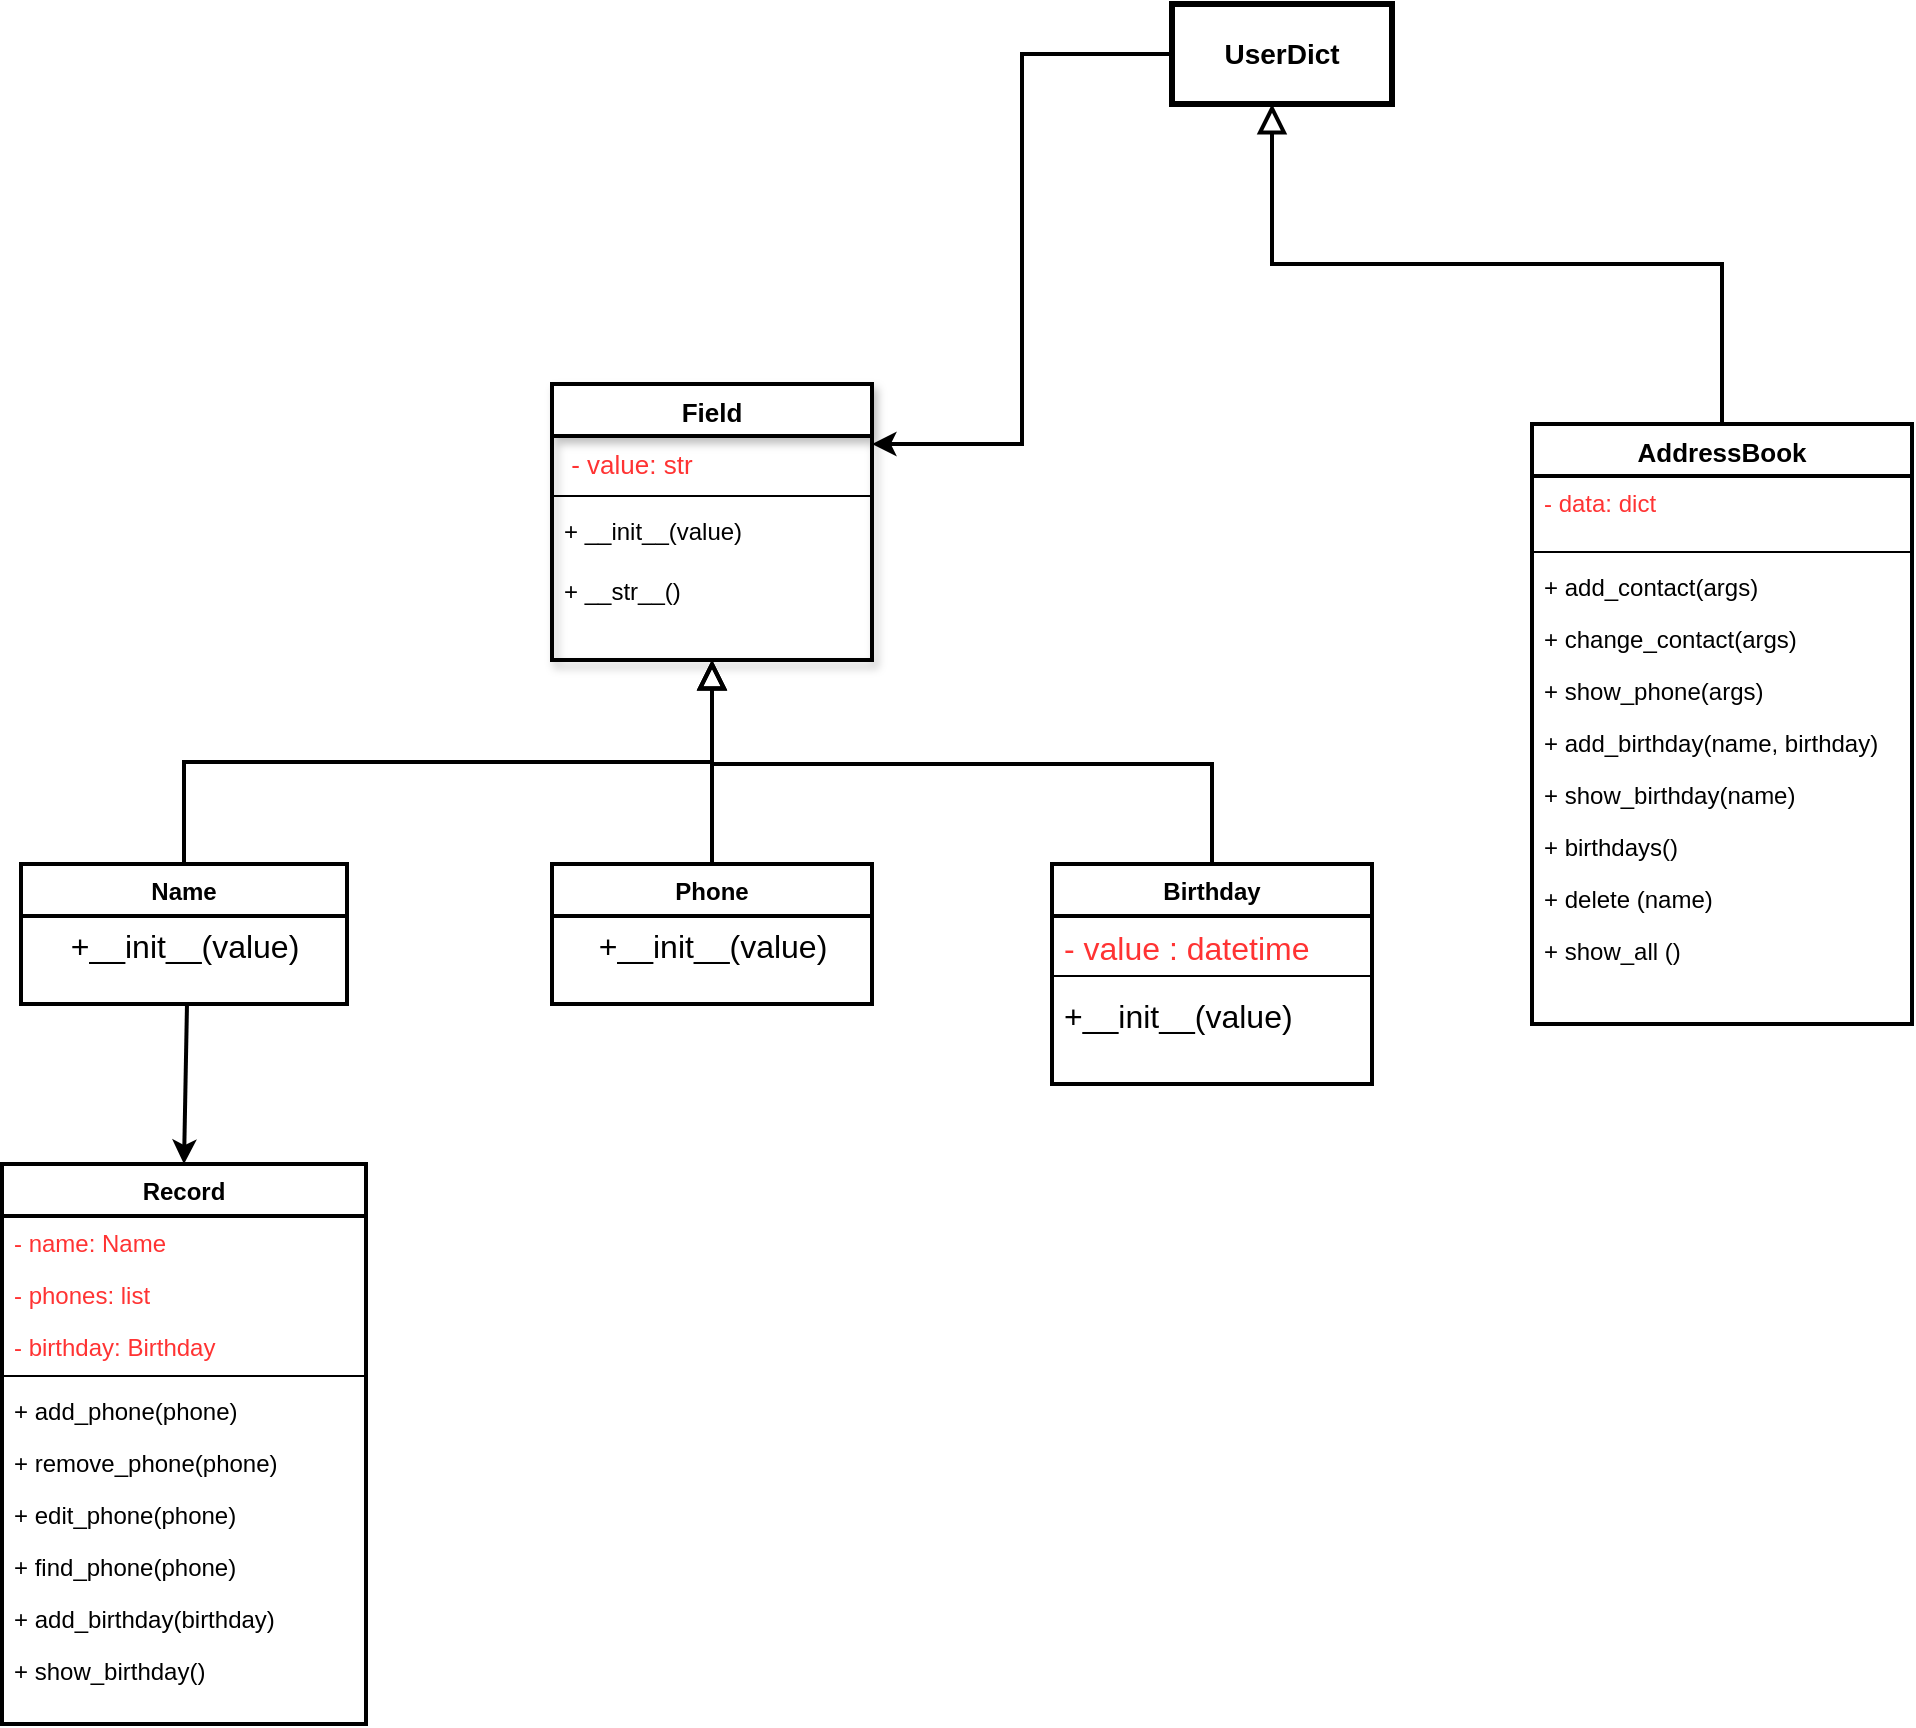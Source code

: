 <mxfile version="24.0.4" type="device">
  <diagram id="C5RBs43oDa-KdzZeNtuy" name="Page-1">
    <mxGraphModel dx="1147" dy="627" grid="1" gridSize="10" guides="1" tooltips="1" connect="1" arrows="1" fold="1" page="1" pageScale="1" pageWidth="827" pageHeight="1169" math="0" shadow="0">
      <root>
        <mxCell id="WIyWlLk6GJQsqaUBKTNV-0" />
        <mxCell id="WIyWlLk6GJQsqaUBKTNV-1" parent="WIyWlLk6GJQsqaUBKTNV-0" />
        <mxCell id="6ButkEsAmWv3XfVS1BKQ-1" value="Field" style="swimlane;fontStyle=1;align=center;verticalAlign=top;childLayout=stackLayout;horizontal=1;startSize=26;horizontalStack=0;resizeParent=1;resizeLast=0;collapsible=1;marginBottom=0;rounded=0;shadow=1;strokeWidth=2;fontSize=13;" vertex="1" parent="WIyWlLk6GJQsqaUBKTNV-1">
          <mxGeometry x="920" y="520" width="160" height="138" as="geometry">
            <mxRectangle x="230" y="140" width="160" height="26" as="alternateBounds" />
          </mxGeometry>
        </mxCell>
        <mxCell id="6ButkEsAmWv3XfVS1BKQ-2" value=" - value: str    " style="text;align=left;verticalAlign=top;spacingLeft=4;spacingRight=4;overflow=hidden;rotatable=0;points=[[0,0.5],[1,0.5]];portConstraint=eastwest;fontSize=13;fontColor=#FF3333;" vertex="1" parent="6ButkEsAmWv3XfVS1BKQ-1">
          <mxGeometry y="26" width="160" height="26" as="geometry" />
        </mxCell>
        <mxCell id="6ButkEsAmWv3XfVS1BKQ-5" value="" style="line;html=1;strokeWidth=1;align=left;verticalAlign=middle;spacingTop=-1;spacingLeft=3;spacingRight=3;rotatable=0;labelPosition=right;points=[];portConstraint=eastwest;" vertex="1" parent="6ButkEsAmWv3XfVS1BKQ-1">
          <mxGeometry y="52" width="160" height="8" as="geometry" />
        </mxCell>
        <mxCell id="6ButkEsAmWv3XfVS1BKQ-6" value="+ __init__(value)               &#xa;" style="text;align=left;verticalAlign=top;spacingLeft=4;spacingRight=4;overflow=hidden;rotatable=0;points=[[0,0.5],[1,0.5]];portConstraint=eastwest;" vertex="1" parent="6ButkEsAmWv3XfVS1BKQ-1">
          <mxGeometry y="60" width="160" height="30" as="geometry" />
        </mxCell>
        <mxCell id="6ButkEsAmWv3XfVS1BKQ-36" value="+ __str__()" style="text;align=left;verticalAlign=top;spacingLeft=4;spacingRight=4;overflow=hidden;rotatable=0;points=[[0,0.5],[1,0.5]];portConstraint=eastwest;" vertex="1" parent="6ButkEsAmWv3XfVS1BKQ-1">
          <mxGeometry y="90" width="160" height="30" as="geometry" />
        </mxCell>
        <mxCell id="6ButkEsAmWv3XfVS1BKQ-7" value="Name" style="swimlane;fontStyle=1;align=center;verticalAlign=top;childLayout=stackLayout;horizontal=1;startSize=26;horizontalStack=0;resizeParent=1;resizeLast=0;collapsible=1;marginBottom=0;rounded=0;shadow=0;strokeWidth=2;" vertex="1" parent="WIyWlLk6GJQsqaUBKTNV-1">
          <mxGeometry x="654.5" y="760" width="163" height="70" as="geometry">
            <mxRectangle x="130" y="380" width="160" height="26" as="alternateBounds" />
          </mxGeometry>
        </mxCell>
        <mxCell id="6ButkEsAmWv3XfVS1BKQ-40" value="&lt;font style=&quot;font-size: 16px;&quot;&gt;+__init__(value)&lt;/font&gt;" style="text;html=1;align=center;verticalAlign=middle;resizable=0;points=[];autosize=1;strokeColor=none;fillColor=none;" vertex="1" parent="6ButkEsAmWv3XfVS1BKQ-7">
          <mxGeometry y="26" width="163" height="30" as="geometry" />
        </mxCell>
        <mxCell id="6ButkEsAmWv3XfVS1BKQ-71" value="" style="endArrow=classic;html=1;rounded=0;entryX=0.5;entryY=0;entryDx=0;entryDy=0;strokeWidth=2;" edge="1" parent="6ButkEsAmWv3XfVS1BKQ-7" target="6ButkEsAmWv3XfVS1BKQ-55">
          <mxGeometry width="50" height="50" relative="1" as="geometry">
            <mxPoint x="83" y="70" as="sourcePoint" />
            <mxPoint x="133" y="20" as="targetPoint" />
          </mxGeometry>
        </mxCell>
        <mxCell id="6ButkEsAmWv3XfVS1BKQ-13" value="" style="endArrow=block;endSize=10;endFill=0;shadow=0;strokeWidth=2;rounded=0;curved=0;edgeStyle=elbowEdgeStyle;elbow=vertical;" edge="1" parent="WIyWlLk6GJQsqaUBKTNV-1" source="6ButkEsAmWv3XfVS1BKQ-7" target="6ButkEsAmWv3XfVS1BKQ-1">
          <mxGeometry width="160" relative="1" as="geometry">
            <mxPoint x="900" y="603" as="sourcePoint" />
            <mxPoint x="900" y="603" as="targetPoint" />
          </mxGeometry>
        </mxCell>
        <mxCell id="6ButkEsAmWv3XfVS1BKQ-14" value="Phone" style="swimlane;fontStyle=1;align=center;verticalAlign=top;childLayout=stackLayout;horizontal=1;startSize=26;horizontalStack=0;resizeParent=1;resizeLast=0;collapsible=1;marginBottom=0;rounded=0;shadow=0;strokeWidth=2;" vertex="1" parent="WIyWlLk6GJQsqaUBKTNV-1">
          <mxGeometry x="920" y="760" width="160" height="70" as="geometry">
            <mxRectangle x="1030" y="760" width="170" height="26" as="alternateBounds" />
          </mxGeometry>
        </mxCell>
        <mxCell id="6ButkEsAmWv3XfVS1BKQ-41" value="&lt;font style=&quot;font-size: 16px;&quot;&gt;+__init__(value)&lt;/font&gt;" style="text;html=1;align=center;verticalAlign=middle;resizable=0;points=[];autosize=1;strokeColor=none;fillColor=none;" vertex="1" parent="6ButkEsAmWv3XfVS1BKQ-14">
          <mxGeometry y="26" width="160" height="30" as="geometry" />
        </mxCell>
        <mxCell id="6ButkEsAmWv3XfVS1BKQ-17" value="" style="endArrow=block;endSize=10;endFill=0;shadow=0;strokeWidth=2;rounded=0;curved=0;edgeStyle=elbowEdgeStyle;elbow=vertical;" edge="1" parent="WIyWlLk6GJQsqaUBKTNV-1" source="6ButkEsAmWv3XfVS1BKQ-14" target="6ButkEsAmWv3XfVS1BKQ-1">
          <mxGeometry width="160" relative="1" as="geometry">
            <mxPoint x="910" y="773" as="sourcePoint" />
            <mxPoint x="1010" y="671" as="targetPoint" />
          </mxGeometry>
        </mxCell>
        <mxCell id="6ButkEsAmWv3XfVS1BKQ-18" value="AddressBook" style="swimlane;fontStyle=1;align=center;verticalAlign=top;childLayout=stackLayout;horizontal=1;startSize=26;horizontalStack=0;resizeParent=1;resizeLast=0;collapsible=1;marginBottom=0;rounded=0;shadow=0;strokeWidth=2;fontSize=13;" vertex="1" parent="WIyWlLk6GJQsqaUBKTNV-1">
          <mxGeometry x="1410" y="540" width="190" height="300" as="geometry">
            <mxRectangle x="550" y="140" width="160" height="26" as="alternateBounds" />
          </mxGeometry>
        </mxCell>
        <mxCell id="6ButkEsAmWv3XfVS1BKQ-19" value="- data: dict" style="text;align=left;verticalAlign=top;spacingLeft=4;spacingRight=4;overflow=hidden;rotatable=0;points=[[0,0.5],[1,0.5]];portConstraint=eastwest;fontColor=#FF3333;" vertex="1" parent="6ButkEsAmWv3XfVS1BKQ-18">
          <mxGeometry y="26" width="190" height="34" as="geometry" />
        </mxCell>
        <mxCell id="6ButkEsAmWv3XfVS1BKQ-24" value="" style="line;html=1;strokeWidth=1;align=left;verticalAlign=middle;spacingTop=-1;spacingLeft=3;spacingRight=3;rotatable=0;labelPosition=right;points=[];portConstraint=eastwest;" vertex="1" parent="6ButkEsAmWv3XfVS1BKQ-18">
          <mxGeometry y="60" width="190" height="8" as="geometry" />
        </mxCell>
        <mxCell id="6ButkEsAmWv3XfVS1BKQ-25" value="+ add_contact(args)" style="text;align=left;verticalAlign=top;spacingLeft=4;spacingRight=4;overflow=hidden;rotatable=0;points=[[0,0.5],[1,0.5]];portConstraint=eastwest;" vertex="1" parent="6ButkEsAmWv3XfVS1BKQ-18">
          <mxGeometry y="68" width="190" height="26" as="geometry" />
        </mxCell>
        <mxCell id="6ButkEsAmWv3XfVS1BKQ-26" value="+ change_contact(args)" style="text;align=left;verticalAlign=top;spacingLeft=4;spacingRight=4;overflow=hidden;rotatable=0;points=[[0,0.5],[1,0.5]];portConstraint=eastwest;" vertex="1" parent="6ButkEsAmWv3XfVS1BKQ-18">
          <mxGeometry y="94" width="190" height="26" as="geometry" />
        </mxCell>
        <mxCell id="6ButkEsAmWv3XfVS1BKQ-42" value="+ show_phone(args)" style="text;align=left;verticalAlign=top;spacingLeft=4;spacingRight=4;overflow=hidden;rotatable=0;points=[[0,0.5],[1,0.5]];portConstraint=eastwest;" vertex="1" parent="6ButkEsAmWv3XfVS1BKQ-18">
          <mxGeometry y="120" width="190" height="26" as="geometry" />
        </mxCell>
        <mxCell id="6ButkEsAmWv3XfVS1BKQ-43" value="+ add_birthday(name, birthday)" style="text;align=left;verticalAlign=top;spacingLeft=4;spacingRight=4;overflow=hidden;rotatable=0;points=[[0,0.5],[1,0.5]];portConstraint=eastwest;" vertex="1" parent="6ButkEsAmWv3XfVS1BKQ-18">
          <mxGeometry y="146" width="190" height="26" as="geometry" />
        </mxCell>
        <mxCell id="6ButkEsAmWv3XfVS1BKQ-44" value="+ show_birthday(name)" style="text;align=left;verticalAlign=top;spacingLeft=4;spacingRight=4;overflow=hidden;rotatable=0;points=[[0,0.5],[1,0.5]];portConstraint=eastwest;" vertex="1" parent="6ButkEsAmWv3XfVS1BKQ-18">
          <mxGeometry y="172" width="190" height="26" as="geometry" />
        </mxCell>
        <mxCell id="6ButkEsAmWv3XfVS1BKQ-45" value="+ birthdays()" style="text;align=left;verticalAlign=top;spacingLeft=4;spacingRight=4;overflow=hidden;rotatable=0;points=[[0,0.5],[1,0.5]];portConstraint=eastwest;" vertex="1" parent="6ButkEsAmWv3XfVS1BKQ-18">
          <mxGeometry y="198" width="190" height="26" as="geometry" />
        </mxCell>
        <mxCell id="6ButkEsAmWv3XfVS1BKQ-46" value="+ delete (name)" style="text;align=left;verticalAlign=top;spacingLeft=4;spacingRight=4;overflow=hidden;rotatable=0;points=[[0,0.5],[1,0.5]];portConstraint=eastwest;" vertex="1" parent="6ButkEsAmWv3XfVS1BKQ-18">
          <mxGeometry y="224" width="190" height="26" as="geometry" />
        </mxCell>
        <mxCell id="6ButkEsAmWv3XfVS1BKQ-47" value="+ show_all ()" style="text;align=left;verticalAlign=top;spacingLeft=4;spacingRight=4;overflow=hidden;rotatable=0;points=[[0,0.5],[1,0.5]];portConstraint=eastwest;" vertex="1" parent="6ButkEsAmWv3XfVS1BKQ-18">
          <mxGeometry y="250" width="190" height="38" as="geometry" />
        </mxCell>
        <mxCell id="6ButkEsAmWv3XfVS1BKQ-55" value="Record" style="swimlane;fontStyle=1;align=center;verticalAlign=top;childLayout=stackLayout;horizontal=1;startSize=26;horizontalStack=0;resizeParent=1;resizeLast=0;collapsible=1;marginBottom=0;rounded=0;shadow=0;strokeWidth=2;" vertex="1" parent="WIyWlLk6GJQsqaUBKTNV-1">
          <mxGeometry x="645" y="910" width="182" height="280" as="geometry">
            <mxRectangle x="550" y="140" width="160" height="26" as="alternateBounds" />
          </mxGeometry>
        </mxCell>
        <mxCell id="6ButkEsAmWv3XfVS1BKQ-56" value="- name: Name" style="text;align=left;verticalAlign=top;spacingLeft=4;spacingRight=4;overflow=hidden;rotatable=0;points=[[0,0.5],[1,0.5]];portConstraint=eastwest;fontColor=#FF3333;" vertex="1" parent="6ButkEsAmWv3XfVS1BKQ-55">
          <mxGeometry y="26" width="182" height="26" as="geometry" />
        </mxCell>
        <mxCell id="6ButkEsAmWv3XfVS1BKQ-69" value="- phones: list" style="text;align=left;verticalAlign=top;spacingLeft=4;spacingRight=4;overflow=hidden;rotatable=0;points=[[0,0.5],[1,0.5]];portConstraint=eastwest;fontColor=#FF3333;" vertex="1" parent="6ButkEsAmWv3XfVS1BKQ-55">
          <mxGeometry y="52" width="182" height="26" as="geometry" />
        </mxCell>
        <mxCell id="6ButkEsAmWv3XfVS1BKQ-70" value="- birthday: Birthday" style="text;align=left;verticalAlign=top;spacingLeft=4;spacingRight=4;overflow=hidden;rotatable=0;points=[[0,0.5],[1,0.5]];portConstraint=eastwest;fontColor=#FF3333;" vertex="1" parent="6ButkEsAmWv3XfVS1BKQ-55">
          <mxGeometry y="78" width="182" height="24" as="geometry" />
        </mxCell>
        <mxCell id="6ButkEsAmWv3XfVS1BKQ-57" value="" style="line;html=1;strokeWidth=1;align=left;verticalAlign=middle;spacingTop=-1;spacingLeft=3;spacingRight=3;rotatable=0;labelPosition=right;points=[];portConstraint=eastwest;" vertex="1" parent="6ButkEsAmWv3XfVS1BKQ-55">
          <mxGeometry y="102" width="182" height="8" as="geometry" />
        </mxCell>
        <mxCell id="6ButkEsAmWv3XfVS1BKQ-58" value="+ add_phone(phone)" style="text;align=left;verticalAlign=top;spacingLeft=4;spacingRight=4;overflow=hidden;rotatable=0;points=[[0,0.5],[1,0.5]];portConstraint=eastwest;" vertex="1" parent="6ButkEsAmWv3XfVS1BKQ-55">
          <mxGeometry y="110" width="182" height="26" as="geometry" />
        </mxCell>
        <mxCell id="6ButkEsAmWv3XfVS1BKQ-59" value="+ remove_phone(phone)" style="text;align=left;verticalAlign=top;spacingLeft=4;spacingRight=4;overflow=hidden;rotatable=0;points=[[0,0.5],[1,0.5]];portConstraint=eastwest;" vertex="1" parent="6ButkEsAmWv3XfVS1BKQ-55">
          <mxGeometry y="136" width="182" height="26" as="geometry" />
        </mxCell>
        <mxCell id="6ButkEsAmWv3XfVS1BKQ-60" value="+ edit_phone(phone)" style="text;align=left;verticalAlign=top;spacingLeft=4;spacingRight=4;overflow=hidden;rotatable=0;points=[[0,0.5],[1,0.5]];portConstraint=eastwest;" vertex="1" parent="6ButkEsAmWv3XfVS1BKQ-55">
          <mxGeometry y="162" width="182" height="26" as="geometry" />
        </mxCell>
        <mxCell id="6ButkEsAmWv3XfVS1BKQ-61" value="+ find_phone(phone)" style="text;align=left;verticalAlign=top;spacingLeft=4;spacingRight=4;overflow=hidden;rotatable=0;points=[[0,0.5],[1,0.5]];portConstraint=eastwest;" vertex="1" parent="6ButkEsAmWv3XfVS1BKQ-55">
          <mxGeometry y="188" width="182" height="26" as="geometry" />
        </mxCell>
        <mxCell id="6ButkEsAmWv3XfVS1BKQ-62" value="+ add_birthday(birthday)" style="text;align=left;verticalAlign=top;spacingLeft=4;spacingRight=4;overflow=hidden;rotatable=0;points=[[0,0.5],[1,0.5]];portConstraint=eastwest;" vertex="1" parent="6ButkEsAmWv3XfVS1BKQ-55">
          <mxGeometry y="214" width="182" height="26" as="geometry" />
        </mxCell>
        <mxCell id="6ButkEsAmWv3XfVS1BKQ-63" value="+ show_birthday()" style="text;align=left;verticalAlign=top;spacingLeft=4;spacingRight=4;overflow=hidden;rotatable=0;points=[[0,0.5],[1,0.5]];portConstraint=eastwest;" vertex="1" parent="6ButkEsAmWv3XfVS1BKQ-55">
          <mxGeometry y="240" width="182" height="26" as="geometry" />
        </mxCell>
        <mxCell id="6ButkEsAmWv3XfVS1BKQ-74" style="edgeStyle=orthogonalEdgeStyle;rounded=0;orthogonalLoop=1;jettySize=auto;html=1;entryX=1;entryY=0.154;entryDx=0;entryDy=0;entryPerimeter=0;exitX=0;exitY=0.5;exitDx=0;exitDy=0;strokeWidth=2;" edge="1" parent="WIyWlLk6GJQsqaUBKTNV-1" source="6ButkEsAmWv3XfVS1BKQ-83" target="6ButkEsAmWv3XfVS1BKQ-2">
          <mxGeometry relative="1" as="geometry">
            <mxPoint x="1140" y="434" as="sourcePoint" />
            <mxPoint x="1021" y="514" as="targetPoint" />
          </mxGeometry>
        </mxCell>
        <mxCell id="6ButkEsAmWv3XfVS1BKQ-75" value="&lt;span style=&quot;text-wrap: nowrap;&quot;&gt;Birthday&lt;/span&gt;" style="swimlane;fontStyle=1;align=center;verticalAlign=top;childLayout=stackLayout;horizontal=1;startSize=26;horizontalStack=0;resizeParent=1;resizeParentMax=0;resizeLast=0;collapsible=1;marginBottom=0;whiteSpace=wrap;html=1;strokeWidth=2;" vertex="1" parent="WIyWlLk6GJQsqaUBKTNV-1">
          <mxGeometry x="1170" y="760" width="160" height="110" as="geometry" />
        </mxCell>
        <mxCell id="6ButkEsAmWv3XfVS1BKQ-76" value="&lt;font color=&quot;#ff3333&quot; style=&quot;font-size: 16px;&quot;&gt;- value : datetime&lt;/font&gt;" style="text;strokeColor=none;fillColor=none;align=left;verticalAlign=top;spacingLeft=4;spacingRight=4;overflow=hidden;rotatable=0;points=[[0,0.5],[1,0.5]];portConstraint=eastwest;whiteSpace=wrap;html=1;" vertex="1" parent="6ButkEsAmWv3XfVS1BKQ-75">
          <mxGeometry y="26" width="160" height="26" as="geometry" />
        </mxCell>
        <mxCell id="6ButkEsAmWv3XfVS1BKQ-77" value="" style="line;strokeWidth=1;fillColor=none;align=left;verticalAlign=middle;spacingTop=-1;spacingLeft=3;spacingRight=3;rotatable=0;labelPosition=right;points=[];portConstraint=eastwest;strokeColor=inherit;" vertex="1" parent="6ButkEsAmWv3XfVS1BKQ-75">
          <mxGeometry y="52" width="160" height="8" as="geometry" />
        </mxCell>
        <mxCell id="6ButkEsAmWv3XfVS1BKQ-78" value="&lt;span style=&quot;text-align: center; text-wrap: nowrap;&quot;&gt;&lt;font style=&quot;font-size: 16px;&quot;&gt;+__init__(value)&lt;/font&gt;&lt;/span&gt;" style="text;strokeColor=none;fillColor=none;align=left;verticalAlign=top;spacingLeft=4;spacingRight=4;overflow=hidden;rotatable=0;points=[[0,0.5],[1,0.5]];portConstraint=eastwest;whiteSpace=wrap;html=1;" vertex="1" parent="6ButkEsAmWv3XfVS1BKQ-75">
          <mxGeometry y="60" width="160" height="50" as="geometry" />
        </mxCell>
        <mxCell id="6ButkEsAmWv3XfVS1BKQ-81" value="" style="endArrow=block;endSize=10;endFill=0;shadow=0;strokeWidth=2;rounded=0;curved=0;edgeStyle=elbowEdgeStyle;elbow=vertical;exitX=0.5;exitY=0;exitDx=0;exitDy=0;entryX=0.5;entryY=1;entryDx=0;entryDy=0;" edge="1" parent="WIyWlLk6GJQsqaUBKTNV-1" source="6ButkEsAmWv3XfVS1BKQ-75" target="6ButkEsAmWv3XfVS1BKQ-1">
          <mxGeometry width="160" relative="1" as="geometry">
            <mxPoint x="1130" y="710" as="sourcePoint" />
            <mxPoint x="1394" y="608" as="targetPoint" />
            <Array as="points">
              <mxPoint x="1130" y="710" />
            </Array>
          </mxGeometry>
        </mxCell>
        <mxCell id="6ButkEsAmWv3XfVS1BKQ-82" value="" style="endArrow=block;endSize=10;endFill=0;shadow=0;strokeWidth=2;rounded=0;curved=0;edgeStyle=elbowEdgeStyle;elbow=vertical;entryX=0.5;entryY=1;entryDx=0;entryDy=0;exitX=0.5;exitY=0;exitDx=0;exitDy=0;" edge="1" parent="WIyWlLk6GJQsqaUBKTNV-1" source="6ButkEsAmWv3XfVS1BKQ-18">
          <mxGeometry width="160" relative="1" as="geometry">
            <mxPoint x="1555" y="444" as="sourcePoint" />
            <mxPoint x="1280" y="380" as="targetPoint" />
          </mxGeometry>
        </mxCell>
        <mxCell id="6ButkEsAmWv3XfVS1BKQ-83" value="&lt;span style=&quot;font-size: 14px; font-weight: 700; text-wrap: nowrap;&quot;&gt;UserDict&lt;/span&gt;" style="html=1;whiteSpace=wrap;strokeWidth=3;" vertex="1" parent="WIyWlLk6GJQsqaUBKTNV-1">
          <mxGeometry x="1230" y="330" width="110" height="50" as="geometry" />
        </mxCell>
      </root>
    </mxGraphModel>
  </diagram>
</mxfile>
